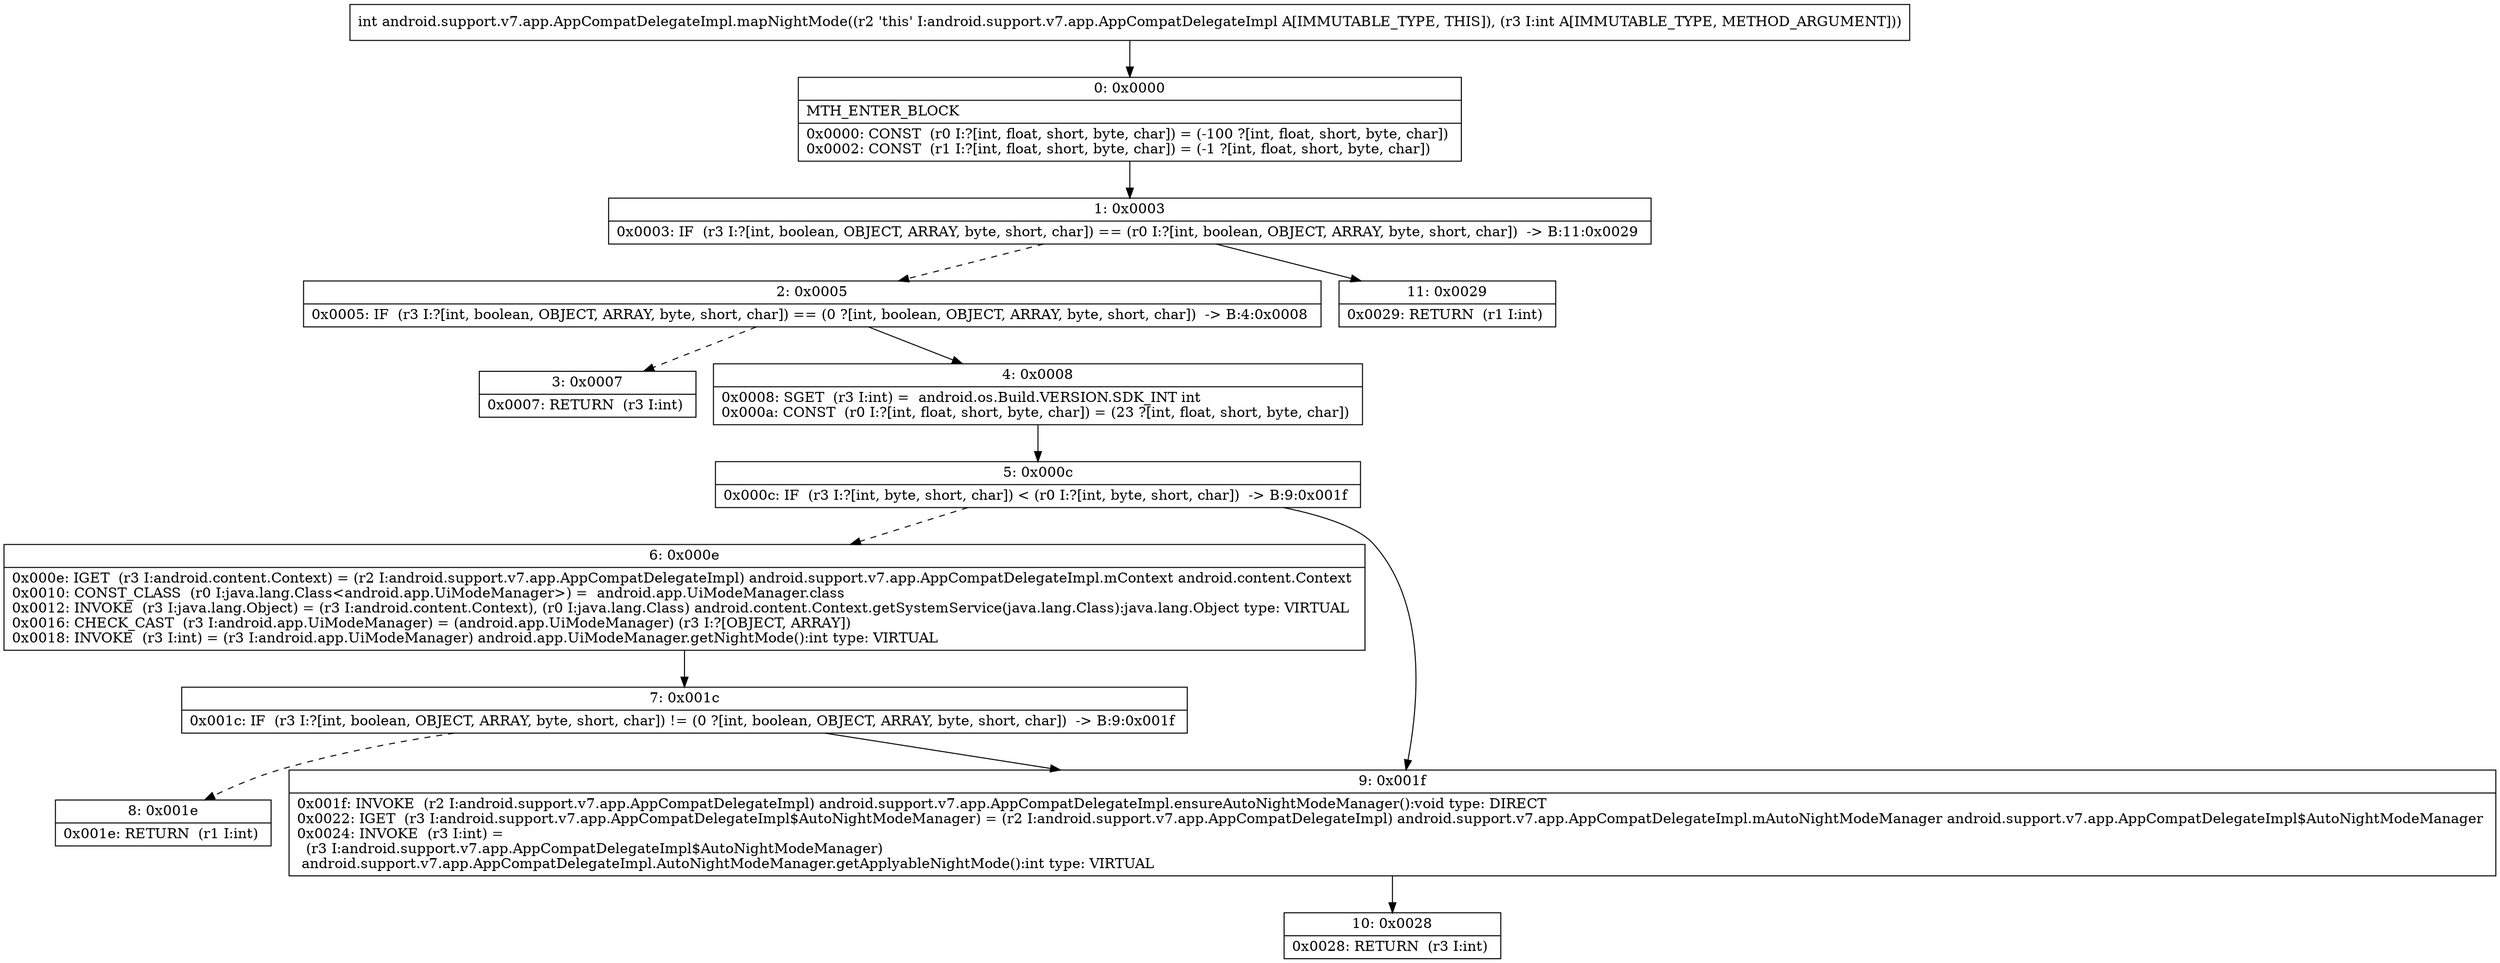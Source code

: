 digraph "CFG forandroid.support.v7.app.AppCompatDelegateImpl.mapNightMode(I)I" {
Node_0 [shape=record,label="{0\:\ 0x0000|MTH_ENTER_BLOCK\l|0x0000: CONST  (r0 I:?[int, float, short, byte, char]) = (\-100 ?[int, float, short, byte, char]) \l0x0002: CONST  (r1 I:?[int, float, short, byte, char]) = (\-1 ?[int, float, short, byte, char]) \l}"];
Node_1 [shape=record,label="{1\:\ 0x0003|0x0003: IF  (r3 I:?[int, boolean, OBJECT, ARRAY, byte, short, char]) == (r0 I:?[int, boolean, OBJECT, ARRAY, byte, short, char])  \-\> B:11:0x0029 \l}"];
Node_2 [shape=record,label="{2\:\ 0x0005|0x0005: IF  (r3 I:?[int, boolean, OBJECT, ARRAY, byte, short, char]) == (0 ?[int, boolean, OBJECT, ARRAY, byte, short, char])  \-\> B:4:0x0008 \l}"];
Node_3 [shape=record,label="{3\:\ 0x0007|0x0007: RETURN  (r3 I:int) \l}"];
Node_4 [shape=record,label="{4\:\ 0x0008|0x0008: SGET  (r3 I:int) =  android.os.Build.VERSION.SDK_INT int \l0x000a: CONST  (r0 I:?[int, float, short, byte, char]) = (23 ?[int, float, short, byte, char]) \l}"];
Node_5 [shape=record,label="{5\:\ 0x000c|0x000c: IF  (r3 I:?[int, byte, short, char]) \< (r0 I:?[int, byte, short, char])  \-\> B:9:0x001f \l}"];
Node_6 [shape=record,label="{6\:\ 0x000e|0x000e: IGET  (r3 I:android.content.Context) = (r2 I:android.support.v7.app.AppCompatDelegateImpl) android.support.v7.app.AppCompatDelegateImpl.mContext android.content.Context \l0x0010: CONST_CLASS  (r0 I:java.lang.Class\<android.app.UiModeManager\>) =  android.app.UiModeManager.class \l0x0012: INVOKE  (r3 I:java.lang.Object) = (r3 I:android.content.Context), (r0 I:java.lang.Class) android.content.Context.getSystemService(java.lang.Class):java.lang.Object type: VIRTUAL \l0x0016: CHECK_CAST  (r3 I:android.app.UiModeManager) = (android.app.UiModeManager) (r3 I:?[OBJECT, ARRAY]) \l0x0018: INVOKE  (r3 I:int) = (r3 I:android.app.UiModeManager) android.app.UiModeManager.getNightMode():int type: VIRTUAL \l}"];
Node_7 [shape=record,label="{7\:\ 0x001c|0x001c: IF  (r3 I:?[int, boolean, OBJECT, ARRAY, byte, short, char]) != (0 ?[int, boolean, OBJECT, ARRAY, byte, short, char])  \-\> B:9:0x001f \l}"];
Node_8 [shape=record,label="{8\:\ 0x001e|0x001e: RETURN  (r1 I:int) \l}"];
Node_9 [shape=record,label="{9\:\ 0x001f|0x001f: INVOKE  (r2 I:android.support.v7.app.AppCompatDelegateImpl) android.support.v7.app.AppCompatDelegateImpl.ensureAutoNightModeManager():void type: DIRECT \l0x0022: IGET  (r3 I:android.support.v7.app.AppCompatDelegateImpl$AutoNightModeManager) = (r2 I:android.support.v7.app.AppCompatDelegateImpl) android.support.v7.app.AppCompatDelegateImpl.mAutoNightModeManager android.support.v7.app.AppCompatDelegateImpl$AutoNightModeManager \l0x0024: INVOKE  (r3 I:int) = \l  (r3 I:android.support.v7.app.AppCompatDelegateImpl$AutoNightModeManager)\l android.support.v7.app.AppCompatDelegateImpl.AutoNightModeManager.getApplyableNightMode():int type: VIRTUAL \l}"];
Node_10 [shape=record,label="{10\:\ 0x0028|0x0028: RETURN  (r3 I:int) \l}"];
Node_11 [shape=record,label="{11\:\ 0x0029|0x0029: RETURN  (r1 I:int) \l}"];
MethodNode[shape=record,label="{int android.support.v7.app.AppCompatDelegateImpl.mapNightMode((r2 'this' I:android.support.v7.app.AppCompatDelegateImpl A[IMMUTABLE_TYPE, THIS]), (r3 I:int A[IMMUTABLE_TYPE, METHOD_ARGUMENT])) }"];
MethodNode -> Node_0;
Node_0 -> Node_1;
Node_1 -> Node_2[style=dashed];
Node_1 -> Node_11;
Node_2 -> Node_3[style=dashed];
Node_2 -> Node_4;
Node_4 -> Node_5;
Node_5 -> Node_6[style=dashed];
Node_5 -> Node_9;
Node_6 -> Node_7;
Node_7 -> Node_8[style=dashed];
Node_7 -> Node_9;
Node_9 -> Node_10;
}

